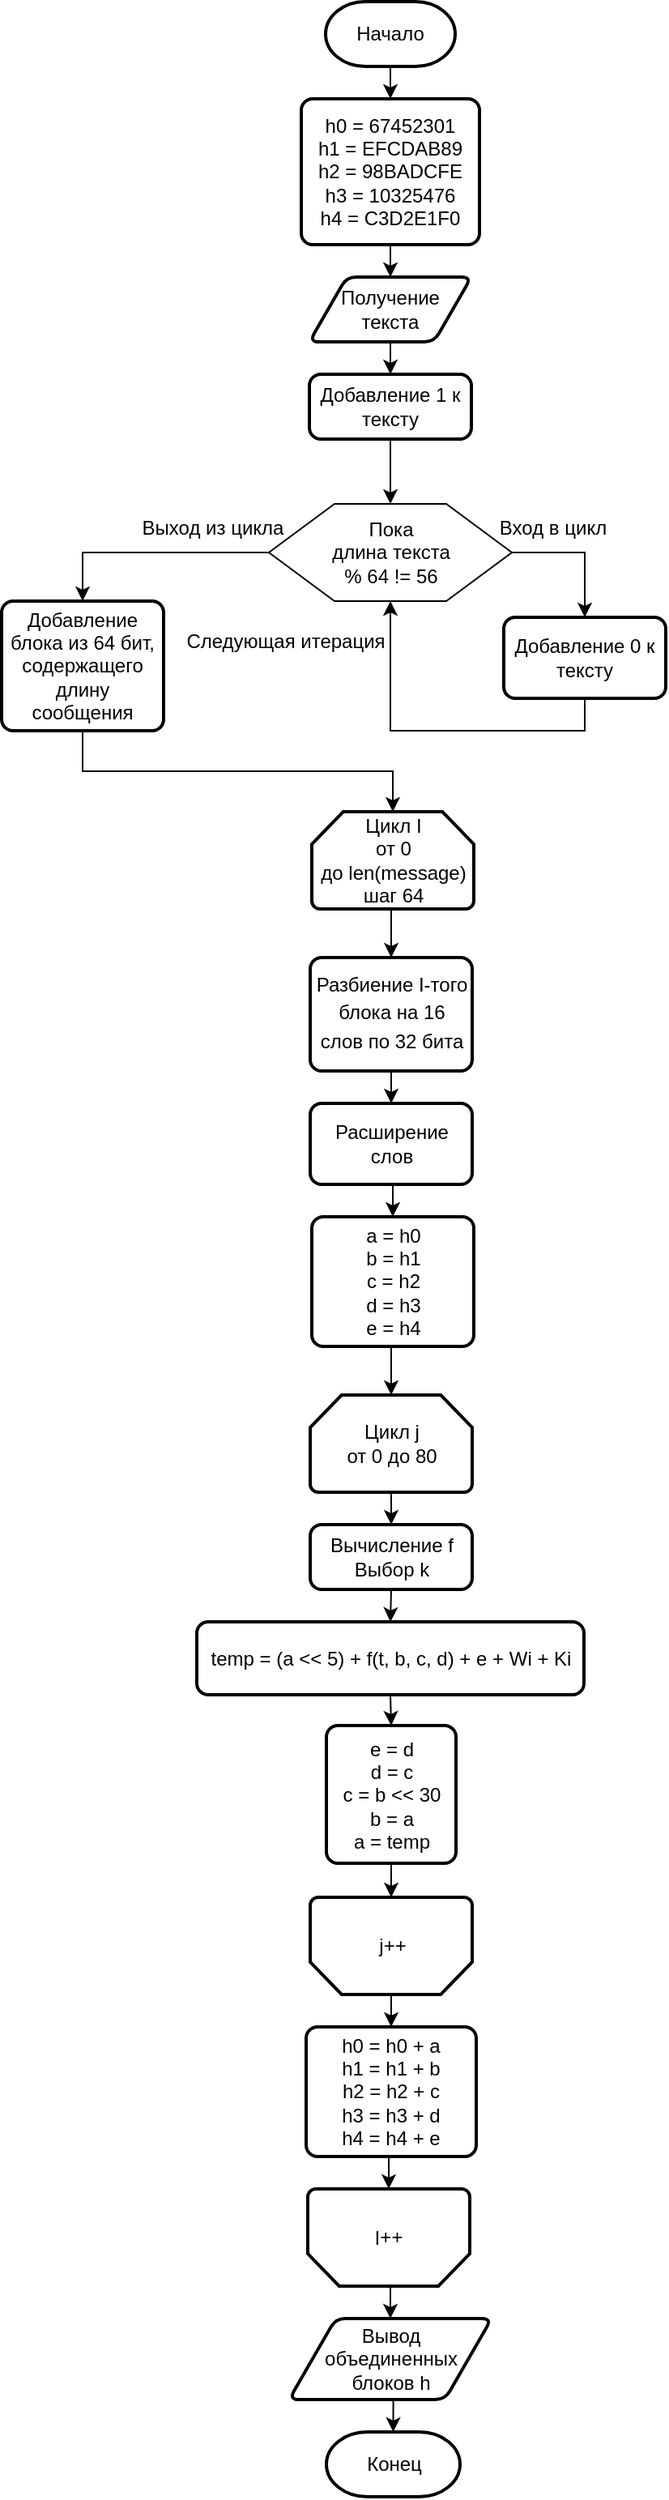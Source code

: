 <mxfile version="24.4.13" type="device">
  <diagram name="Страница — 1" id="dOUTNTCE6ylB5iOUoteD">
    <mxGraphModel dx="1379" dy="752" grid="1" gridSize="10" guides="1" tooltips="1" connect="1" arrows="1" fold="1" page="1" pageScale="1" pageWidth="827" pageHeight="1169" math="0" shadow="0">
      <root>
        <mxCell id="0" />
        <mxCell id="1" parent="0" />
        <mxCell id="E1v4aKZ9lF0Qe3d4Dqgd-6" style="edgeStyle=orthogonalEdgeStyle;rounded=0;orthogonalLoop=1;jettySize=auto;html=1;exitX=0.5;exitY=1;exitDx=0;exitDy=0;exitPerimeter=0;entryX=0.5;entryY=0;entryDx=0;entryDy=0;" edge="1" parent="1" source="E1v4aKZ9lF0Qe3d4Dqgd-1" target="E1v4aKZ9lF0Qe3d4Dqgd-5">
          <mxGeometry relative="1" as="geometry" />
        </mxCell>
        <mxCell id="E1v4aKZ9lF0Qe3d4Dqgd-1" value="Начало" style="strokeWidth=2;html=1;shape=mxgraph.flowchart.terminator;whiteSpace=wrap;" vertex="1" parent="1">
          <mxGeometry x="400" y="20" width="80" height="40" as="geometry" />
        </mxCell>
        <mxCell id="E1v4aKZ9lF0Qe3d4Dqgd-9" style="edgeStyle=orthogonalEdgeStyle;rounded=0;orthogonalLoop=1;jettySize=auto;html=1;exitX=0.5;exitY=1;exitDx=0;exitDy=0;entryX=0.5;entryY=0;entryDx=0;entryDy=0;" edge="1" parent="1" source="E1v4aKZ9lF0Qe3d4Dqgd-2" target="E1v4aKZ9lF0Qe3d4Dqgd-8">
          <mxGeometry relative="1" as="geometry" />
        </mxCell>
        <mxCell id="E1v4aKZ9lF0Qe3d4Dqgd-2" value="Получение текста" style="shape=parallelogram;html=1;strokeWidth=2;perimeter=parallelogramPerimeter;whiteSpace=wrap;rounded=1;arcSize=12;size=0.23;" vertex="1" parent="1">
          <mxGeometry x="390" y="190" width="100" height="40" as="geometry" />
        </mxCell>
        <mxCell id="E1v4aKZ9lF0Qe3d4Dqgd-7" style="edgeStyle=orthogonalEdgeStyle;rounded=0;orthogonalLoop=1;jettySize=auto;html=1;exitX=0.5;exitY=1;exitDx=0;exitDy=0;entryX=0.5;entryY=0;entryDx=0;entryDy=0;" edge="1" parent="1" source="E1v4aKZ9lF0Qe3d4Dqgd-5" target="E1v4aKZ9lF0Qe3d4Dqgd-2">
          <mxGeometry relative="1" as="geometry" />
        </mxCell>
        <mxCell id="E1v4aKZ9lF0Qe3d4Dqgd-5" value="&lt;div&gt;h0 = 67452301&lt;/div&gt;&lt;div&gt;h1 = EFCDAB89&lt;/div&gt;&lt;div&gt;h2 = 98BADCFE&lt;/div&gt;&lt;div&gt;h3 = 10325476&lt;/div&gt;&lt;div&gt;&lt;span style=&quot;background-color: initial;&quot;&gt;h4 = C3D2E1F0&lt;/span&gt;&lt;/div&gt;" style="rounded=1;whiteSpace=wrap;html=1;absoluteArcSize=1;arcSize=14;strokeWidth=2;align=center;" vertex="1" parent="1">
          <mxGeometry x="385" y="80" width="110" height="90" as="geometry" />
        </mxCell>
        <mxCell id="E1v4aKZ9lF0Qe3d4Dqgd-8" value="Добавление 1 к тексту" style="rounded=1;whiteSpace=wrap;html=1;absoluteArcSize=1;arcSize=14;strokeWidth=2;" vertex="1" parent="1">
          <mxGeometry x="390" y="250" width="100" height="40" as="geometry" />
        </mxCell>
        <mxCell id="E1v4aKZ9lF0Qe3d4Dqgd-13" style="edgeStyle=orthogonalEdgeStyle;rounded=0;orthogonalLoop=1;jettySize=auto;html=1;exitX=1;exitY=0.5;exitDx=0;exitDy=0;entryX=0.5;entryY=0;entryDx=0;entryDy=0;" edge="1" parent="1" source="E1v4aKZ9lF0Qe3d4Dqgd-14" target="E1v4aKZ9lF0Qe3d4Dqgd-12">
          <mxGeometry relative="1" as="geometry">
            <mxPoint x="530" y="360" as="sourcePoint" />
          </mxGeometry>
        </mxCell>
        <mxCell id="E1v4aKZ9lF0Qe3d4Dqgd-11" style="edgeStyle=orthogonalEdgeStyle;rounded=0;orthogonalLoop=1;jettySize=auto;html=1;exitX=0.5;exitY=1;exitDx=0;exitDy=0;entryX=0.5;entryY=0;entryDx=0;entryDy=0;" edge="1" parent="1" source="E1v4aKZ9lF0Qe3d4Dqgd-8" target="E1v4aKZ9lF0Qe3d4Dqgd-14">
          <mxGeometry relative="1" as="geometry">
            <mxPoint x="440" y="330" as="targetPoint" />
          </mxGeometry>
        </mxCell>
        <mxCell id="E1v4aKZ9lF0Qe3d4Dqgd-15" style="edgeStyle=orthogonalEdgeStyle;rounded=0;orthogonalLoop=1;jettySize=auto;html=1;exitX=0.5;exitY=1;exitDx=0;exitDy=0;entryX=0.5;entryY=1;entryDx=0;entryDy=0;" edge="1" parent="1" source="E1v4aKZ9lF0Qe3d4Dqgd-12" target="E1v4aKZ9lF0Qe3d4Dqgd-14">
          <mxGeometry relative="1" as="geometry" />
        </mxCell>
        <mxCell id="E1v4aKZ9lF0Qe3d4Dqgd-12" value="Добавление 0 к тексту" style="rounded=1;whiteSpace=wrap;html=1;absoluteArcSize=1;arcSize=14;strokeWidth=2;" vertex="1" parent="1">
          <mxGeometry x="510" y="400" width="100" height="50" as="geometry" />
        </mxCell>
        <mxCell id="E1v4aKZ9lF0Qe3d4Dqgd-19" style="edgeStyle=orthogonalEdgeStyle;rounded=0;orthogonalLoop=1;jettySize=auto;html=1;exitX=0;exitY=0.5;exitDx=0;exitDy=0;entryX=0.5;entryY=0;entryDx=0;entryDy=0;" edge="1" parent="1" source="E1v4aKZ9lF0Qe3d4Dqgd-14" target="E1v4aKZ9lF0Qe3d4Dqgd-18">
          <mxGeometry relative="1" as="geometry" />
        </mxCell>
        <mxCell id="E1v4aKZ9lF0Qe3d4Dqgd-14" value="&lt;font style=&quot;text-wrap: wrap; font-size: 12px;&quot;&gt;Пока длина&amp;nbsp;&lt;/font&gt;&lt;span style=&quot;text-wrap: wrap; background-color: initial;&quot;&gt;текста % 64 != 56&lt;/span&gt;" style="verticalLabelPosition=middle;verticalAlign=middle;html=1;shape=hexagon;perimeter=hexagonPerimeter2;arcSize=6;size=0.27;labelPosition=center;align=center;" vertex="1" parent="1">
          <mxGeometry x="365" y="330" width="150" height="60" as="geometry" />
        </mxCell>
        <mxCell id="E1v4aKZ9lF0Qe3d4Dqgd-16" value="Вход в цикл" style="text;html=1;align=center;verticalAlign=middle;resizable=0;points=[];autosize=1;strokeColor=none;fillColor=none;" vertex="1" parent="1">
          <mxGeometry x="495" y="330" width="90" height="30" as="geometry" />
        </mxCell>
        <mxCell id="E1v4aKZ9lF0Qe3d4Dqgd-17" value="Следующая итерация" style="text;html=1;align=center;verticalAlign=middle;resizable=0;points=[];autosize=1;strokeColor=none;fillColor=none;" vertex="1" parent="1">
          <mxGeometry x="300" y="400" width="150" height="30" as="geometry" />
        </mxCell>
        <mxCell id="E1v4aKZ9lF0Qe3d4Dqgd-18" value="Добавление блока из 64 бит, содержащего длину сообщения" style="rounded=1;whiteSpace=wrap;html=1;absoluteArcSize=1;arcSize=14;strokeWidth=2;" vertex="1" parent="1">
          <mxGeometry x="200" y="390" width="100" height="80" as="geometry" />
        </mxCell>
        <mxCell id="E1v4aKZ9lF0Qe3d4Dqgd-20" value="Выход из цикла" style="text;html=1;align=center;verticalAlign=middle;resizable=0;points=[];autosize=1;strokeColor=none;fillColor=none;" vertex="1" parent="1">
          <mxGeometry x="275" y="330" width="110" height="30" as="geometry" />
        </mxCell>
        <mxCell id="E1v4aKZ9lF0Qe3d4Dqgd-48" style="edgeStyle=orthogonalEdgeStyle;rounded=0;orthogonalLoop=1;jettySize=auto;html=1;exitX=0.5;exitY=0;exitDx=0;exitDy=0;exitPerimeter=0;entryX=0.5;entryY=0;entryDx=0;entryDy=0;" edge="1" parent="1" source="E1v4aKZ9lF0Qe3d4Dqgd-21" target="E1v4aKZ9lF0Qe3d4Dqgd-46">
          <mxGeometry relative="1" as="geometry" />
        </mxCell>
        <mxCell id="E1v4aKZ9lF0Qe3d4Dqgd-21" value="++I" style="strokeWidth=2;html=1;shape=mxgraph.flowchart.loop_limit;whiteSpace=wrap;rotation=-180;" vertex="1" parent="1">
          <mxGeometry x="389" y="1370" width="100" height="60" as="geometry" />
        </mxCell>
        <mxCell id="E1v4aKZ9lF0Qe3d4Dqgd-25" style="edgeStyle=orthogonalEdgeStyle;rounded=0;orthogonalLoop=1;jettySize=auto;html=1;exitX=0.5;exitY=1;exitDx=0;exitDy=0;exitPerimeter=0;entryX=0.5;entryY=0;entryDx=0;entryDy=0;" edge="1" parent="1" source="E1v4aKZ9lF0Qe3d4Dqgd-22" target="E1v4aKZ9lF0Qe3d4Dqgd-24">
          <mxGeometry relative="1" as="geometry" />
        </mxCell>
        <mxCell id="E1v4aKZ9lF0Qe3d4Dqgd-22" value="Цикл I&lt;div&gt;от 0 до&amp;nbsp;len(message)&lt;/div&gt;&lt;div&gt;шаг 64&lt;/div&gt;" style="strokeWidth=2;html=1;shape=mxgraph.flowchart.loop_limit;whiteSpace=wrap;" vertex="1" parent="1">
          <mxGeometry x="391.5" y="520" width="100" height="60" as="geometry" />
        </mxCell>
        <mxCell id="E1v4aKZ9lF0Qe3d4Dqgd-23" style="edgeStyle=orthogonalEdgeStyle;rounded=0;orthogonalLoop=1;jettySize=auto;html=1;exitX=0.5;exitY=1;exitDx=0;exitDy=0;entryX=0.5;entryY=0;entryDx=0;entryDy=0;entryPerimeter=0;" edge="1" parent="1" source="E1v4aKZ9lF0Qe3d4Dqgd-18" target="E1v4aKZ9lF0Qe3d4Dqgd-22">
          <mxGeometry relative="1" as="geometry" />
        </mxCell>
        <mxCell id="E1v4aKZ9lF0Qe3d4Dqgd-28" style="edgeStyle=orthogonalEdgeStyle;rounded=0;orthogonalLoop=1;jettySize=auto;html=1;exitX=0.5;exitY=1;exitDx=0;exitDy=0;entryX=0.5;entryY=0;entryDx=0;entryDy=0;" edge="1" parent="1" source="E1v4aKZ9lF0Qe3d4Dqgd-24" target="E1v4aKZ9lF0Qe3d4Dqgd-27">
          <mxGeometry relative="1" as="geometry" />
        </mxCell>
        <mxCell id="E1v4aKZ9lF0Qe3d4Dqgd-24" value="&lt;font style=&quot;font-size: 12px;&quot;&gt;Разбиение I-того блока&lt;font face=&quot;Helvetica&quot;&gt;&amp;nbsp;&lt;span style=&quot;line-height: 150%;&quot;&gt;&lt;font style=&quot;font-size: 12px;&quot;&gt;на 16&lt;br&gt;слов по 32 бита&lt;/font&gt;&lt;/span&gt;&lt;/font&gt;&lt;/font&gt;" style="rounded=1;whiteSpace=wrap;html=1;absoluteArcSize=1;arcSize=14;strokeWidth=2;" vertex="1" parent="1">
          <mxGeometry x="390.5" y="610" width="100" height="70" as="geometry" />
        </mxCell>
        <mxCell id="E1v4aKZ9lF0Qe3d4Dqgd-30" style="edgeStyle=orthogonalEdgeStyle;rounded=0;orthogonalLoop=1;jettySize=auto;html=1;exitX=0.5;exitY=1;exitDx=0;exitDy=0;entryX=0.5;entryY=0;entryDx=0;entryDy=0;" edge="1" parent="1" source="E1v4aKZ9lF0Qe3d4Dqgd-27" target="E1v4aKZ9lF0Qe3d4Dqgd-29">
          <mxGeometry relative="1" as="geometry" />
        </mxCell>
        <mxCell id="E1v4aKZ9lF0Qe3d4Dqgd-27" value="Расширение слов" style="rounded=1;whiteSpace=wrap;html=1;absoluteArcSize=1;arcSize=14;strokeWidth=2;" vertex="1" parent="1">
          <mxGeometry x="390.5" y="700" width="100" height="50" as="geometry" />
        </mxCell>
        <mxCell id="E1v4aKZ9lF0Qe3d4Dqgd-29" value="&lt;div&gt;a = h0&lt;/div&gt;&lt;div&gt;&lt;span style=&quot;background-color: initial;&quot;&gt;b = h1&lt;/span&gt;&lt;/div&gt;&lt;div&gt;&lt;span style=&quot;background-color: initial;&quot;&gt;c = h2&lt;/span&gt;&lt;/div&gt;&lt;div&gt;&lt;span style=&quot;background-color: initial;&quot;&gt;d = h3&lt;/span&gt;&lt;/div&gt;&lt;div&gt;&lt;span style=&quot;background-color: initial;&quot;&gt;e = h4&lt;/span&gt;&lt;/div&gt;" style="rounded=1;whiteSpace=wrap;html=1;absoluteArcSize=1;arcSize=14;strokeWidth=2;" vertex="1" parent="1">
          <mxGeometry x="391.5" y="770" width="100" height="80" as="geometry" />
        </mxCell>
        <mxCell id="E1v4aKZ9lF0Qe3d4Dqgd-36" style="edgeStyle=orthogonalEdgeStyle;rounded=0;orthogonalLoop=1;jettySize=auto;html=1;exitX=0.5;exitY=1;exitDx=0;exitDy=0;exitPerimeter=0;entryX=0.5;entryY=0;entryDx=0;entryDy=0;" edge="1" parent="1" source="E1v4aKZ9lF0Qe3d4Dqgd-31" target="E1v4aKZ9lF0Qe3d4Dqgd-35">
          <mxGeometry relative="1" as="geometry" />
        </mxCell>
        <mxCell id="E1v4aKZ9lF0Qe3d4Dqgd-31" value="Цикл j&lt;div&gt;от 0 до 80&lt;/div&gt;" style="strokeWidth=2;html=1;shape=mxgraph.flowchart.loop_limit;whiteSpace=wrap;" vertex="1" parent="1">
          <mxGeometry x="390.5" y="880" width="100" height="60" as="geometry" />
        </mxCell>
        <mxCell id="E1v4aKZ9lF0Qe3d4Dqgd-44" style="edgeStyle=orthogonalEdgeStyle;rounded=0;orthogonalLoop=1;jettySize=auto;html=1;exitX=0.5;exitY=0;exitDx=0;exitDy=0;exitPerimeter=0;entryX=0.5;entryY=0;entryDx=0;entryDy=0;" edge="1" parent="1" source="E1v4aKZ9lF0Qe3d4Dqgd-32" target="E1v4aKZ9lF0Qe3d4Dqgd-43">
          <mxGeometry relative="1" as="geometry" />
        </mxCell>
        <mxCell id="E1v4aKZ9lF0Qe3d4Dqgd-32" value="" style="strokeWidth=2;html=1;shape=mxgraph.flowchart.loop_limit;whiteSpace=wrap;rotation=-180;" vertex="1" parent="1">
          <mxGeometry x="390.5" y="1190" width="100" height="60" as="geometry" />
        </mxCell>
        <mxCell id="E1v4aKZ9lF0Qe3d4Dqgd-33" value="j++" style="text;html=1;align=center;verticalAlign=middle;resizable=0;points=[];autosize=1;strokeColor=none;fillColor=none;" vertex="1" parent="1">
          <mxGeometry x="420.5" y="1205" width="40" height="30" as="geometry" />
        </mxCell>
        <mxCell id="E1v4aKZ9lF0Qe3d4Dqgd-34" style="edgeStyle=orthogonalEdgeStyle;rounded=0;orthogonalLoop=1;jettySize=auto;html=1;exitX=0.5;exitY=1;exitDx=0;exitDy=0;entryX=0.5;entryY=0;entryDx=0;entryDy=0;entryPerimeter=0;" edge="1" parent="1" source="E1v4aKZ9lF0Qe3d4Dqgd-29" target="E1v4aKZ9lF0Qe3d4Dqgd-31">
          <mxGeometry relative="1" as="geometry" />
        </mxCell>
        <mxCell id="E1v4aKZ9lF0Qe3d4Dqgd-38" style="edgeStyle=orthogonalEdgeStyle;rounded=0;orthogonalLoop=1;jettySize=auto;html=1;exitX=0.5;exitY=1;exitDx=0;exitDy=0;entryX=0.5;entryY=0;entryDx=0;entryDy=0;" edge="1" parent="1" source="E1v4aKZ9lF0Qe3d4Dqgd-35" target="E1v4aKZ9lF0Qe3d4Dqgd-37">
          <mxGeometry relative="1" as="geometry" />
        </mxCell>
        <mxCell id="E1v4aKZ9lF0Qe3d4Dqgd-35" value="Вычисление f&lt;div&gt;Выбор k&lt;/div&gt;" style="rounded=1;whiteSpace=wrap;html=1;absoluteArcSize=1;arcSize=14;strokeWidth=2;" vertex="1" parent="1">
          <mxGeometry x="390.5" y="960" width="100" height="40" as="geometry" />
        </mxCell>
        <mxCell id="E1v4aKZ9lF0Qe3d4Dqgd-40" style="edgeStyle=orthogonalEdgeStyle;rounded=0;orthogonalLoop=1;jettySize=auto;html=1;exitX=0.5;exitY=1;exitDx=0;exitDy=0;entryX=0.5;entryY=0;entryDx=0;entryDy=0;" edge="1" parent="1" source="E1v4aKZ9lF0Qe3d4Dqgd-37" target="E1v4aKZ9lF0Qe3d4Dqgd-39">
          <mxGeometry relative="1" as="geometry" />
        </mxCell>
        <mxCell id="E1v4aKZ9lF0Qe3d4Dqgd-37" value="temp = (a &amp;lt;&amp;lt; 5) + f(t, b, c, d) + e + Wi + Ki" style="rounded=1;whiteSpace=wrap;html=1;absoluteArcSize=1;arcSize=14;strokeWidth=2;" vertex="1" parent="1">
          <mxGeometry x="320.5" y="1020" width="239" height="45" as="geometry" />
        </mxCell>
        <mxCell id="E1v4aKZ9lF0Qe3d4Dqgd-39" value="&lt;div&gt;e = d&lt;/div&gt;&lt;div&gt;d = c&lt;/div&gt;&lt;div&gt;&lt;span style=&quot;background-color: initial;&quot;&gt;c = b &amp;lt;&amp;lt; 30&lt;/span&gt;&lt;/div&gt;&lt;div&gt;&lt;span style=&quot;background-color: initial;&quot;&gt;b = a&lt;/span&gt;&lt;/div&gt;&lt;div&gt;&lt;span style=&quot;background-color: initial;&quot;&gt;a = temp&lt;/span&gt;&lt;/div&gt;" style="rounded=1;whiteSpace=wrap;html=1;absoluteArcSize=1;arcSize=14;strokeWidth=2;" vertex="1" parent="1">
          <mxGeometry x="400.5" y="1084" width="80" height="85" as="geometry" />
        </mxCell>
        <mxCell id="E1v4aKZ9lF0Qe3d4Dqgd-41" style="edgeStyle=orthogonalEdgeStyle;rounded=0;orthogonalLoop=1;jettySize=auto;html=1;exitX=0.5;exitY=1;exitDx=0;exitDy=0;entryX=0.5;entryY=1;entryDx=0;entryDy=0;entryPerimeter=0;" edge="1" parent="1" source="E1v4aKZ9lF0Qe3d4Dqgd-39" target="E1v4aKZ9lF0Qe3d4Dqgd-32">
          <mxGeometry relative="1" as="geometry" />
        </mxCell>
        <mxCell id="E1v4aKZ9lF0Qe3d4Dqgd-43" value="h0 = h0 + a&lt;div&gt;h1 = h1 + b&lt;/div&gt;&lt;div&gt;h2 = h2 + c&lt;/div&gt;&lt;div&gt;h3 = h3 + d&lt;br&gt;h4 = h4 + e&lt;/div&gt;" style="rounded=1;whiteSpace=wrap;html=1;absoluteArcSize=1;arcSize=14;strokeWidth=2;" vertex="1" parent="1">
          <mxGeometry x="388" y="1270" width="105" height="80" as="geometry" />
        </mxCell>
        <mxCell id="E1v4aKZ9lF0Qe3d4Dqgd-45" style="edgeStyle=orthogonalEdgeStyle;rounded=0;orthogonalLoop=1;jettySize=auto;html=1;exitX=0.5;exitY=1;exitDx=0;exitDy=0;entryX=0.5;entryY=1;entryDx=0;entryDy=0;entryPerimeter=0;" edge="1" parent="1" source="E1v4aKZ9lF0Qe3d4Dqgd-43" target="E1v4aKZ9lF0Qe3d4Dqgd-21">
          <mxGeometry relative="1" as="geometry" />
        </mxCell>
        <mxCell id="E1v4aKZ9lF0Qe3d4Dqgd-46" value="Вывод&lt;div&gt;объединенных блоков h&lt;/div&gt;" style="shape=parallelogram;html=1;strokeWidth=2;perimeter=parallelogramPerimeter;whiteSpace=wrap;rounded=1;arcSize=12;size=0.23;" vertex="1" parent="1">
          <mxGeometry x="377.5" y="1450" width="125" height="50" as="geometry" />
        </mxCell>
        <mxCell id="E1v4aKZ9lF0Qe3d4Dqgd-49" value="Конец" style="strokeWidth=2;html=1;shape=mxgraph.flowchart.terminator;whiteSpace=wrap;" vertex="1" parent="1">
          <mxGeometry x="400.5" y="1520" width="82.5" height="40" as="geometry" />
        </mxCell>
        <mxCell id="E1v4aKZ9lF0Qe3d4Dqgd-50" style="edgeStyle=orthogonalEdgeStyle;rounded=0;orthogonalLoop=1;jettySize=auto;html=1;exitX=0.5;exitY=1;exitDx=0;exitDy=0;entryX=0.5;entryY=0;entryDx=0;entryDy=0;entryPerimeter=0;" edge="1" parent="1" source="E1v4aKZ9lF0Qe3d4Dqgd-46" target="E1v4aKZ9lF0Qe3d4Dqgd-49">
          <mxGeometry relative="1" as="geometry" />
        </mxCell>
      </root>
    </mxGraphModel>
  </diagram>
</mxfile>
